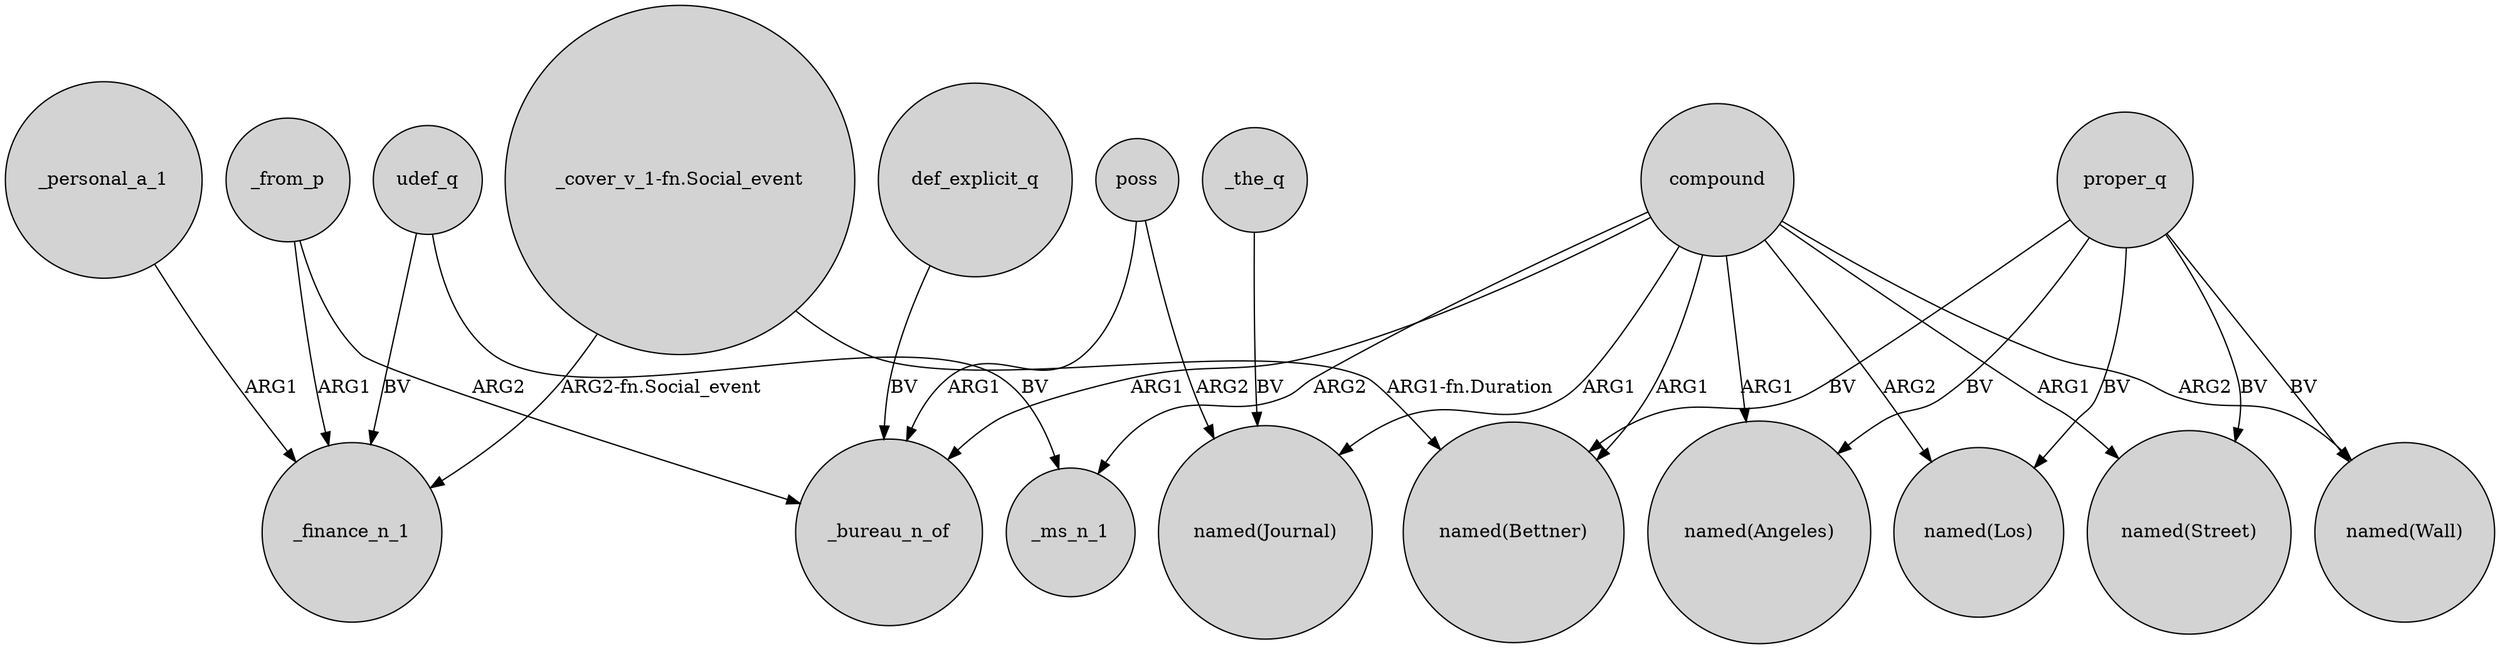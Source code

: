 digraph {
	node [shape=circle style=filled]
	udef_q -> _finance_n_1 [label=BV]
	compound -> _ms_n_1 [label=ARG2]
	_from_p -> _bureau_n_of [label=ARG2]
	"_cover_v_1-fn.Social_event" -> _finance_n_1 [label="ARG2-fn.Social_event"]
	compound -> "named(Journal)" [label=ARG1]
	compound -> _bureau_n_of [label=ARG1]
	_from_p -> _finance_n_1 [label=ARG1]
	compound -> "named(Los)" [label=ARG2]
	poss -> "named(Journal)" [label=ARG2]
	compound -> "named(Wall)" [label=ARG2]
	poss -> _bureau_n_of [label=ARG1]
	compound -> "named(Street)" [label=ARG1]
	compound -> "named(Angeles)" [label=ARG1]
	compound -> "named(Bettner)" [label=ARG1]
	proper_q -> "named(Los)" [label=BV]
	udef_q -> _ms_n_1 [label=BV]
	proper_q -> "named(Angeles)" [label=BV]
	proper_q -> "named(Wall)" [label=BV]
	_the_q -> "named(Journal)" [label=BV]
	proper_q -> "named(Street)" [label=BV]
	def_explicit_q -> _bureau_n_of [label=BV]
	"_cover_v_1-fn.Social_event" -> "named(Bettner)" [label="ARG1-fn.Duration"]
	proper_q -> "named(Bettner)" [label=BV]
	_personal_a_1 -> _finance_n_1 [label=ARG1]
}
